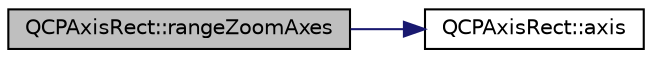 digraph "QCPAxisRect::rangeZoomAxes"
{
 // LATEX_PDF_SIZE
  edge [fontname="Helvetica",fontsize="10",labelfontname="Helvetica",labelfontsize="10"];
  node [fontname="Helvetica",fontsize="10",shape=record];
  rankdir="LR";
  Node1 [label="QCPAxisRect::rangeZoomAxes",height=0.2,width=0.4,color="black", fillcolor="grey75", style="filled", fontcolor="black",tooltip=" "];
  Node1 -> Node2 [color="midnightblue",fontsize="10",style="solid",fontname="Helvetica"];
  Node2 [label="QCPAxisRect::axis",height=0.2,width=0.4,color="black", fillcolor="white", style="filled",URL="$classQCPAxisRect.html#a583ae4f6d78b601b732183f6cabecbe1",tooltip=" "];
}
